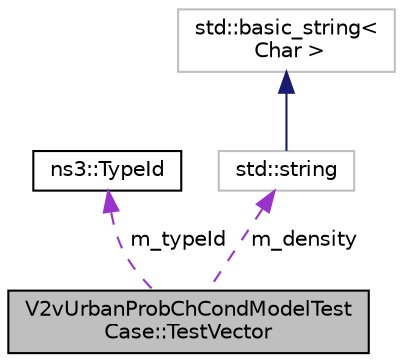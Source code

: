 digraph "V2vUrbanProbChCondModelTestCase::TestVector"
{
 // LATEX_PDF_SIZE
  edge [fontname="Helvetica",fontsize="10",labelfontname="Helvetica",labelfontsize="10"];
  node [fontname="Helvetica",fontsize="10",shape=record];
  Node1 [label="V2vUrbanProbChCondModelTest\lCase::TestVector",height=0.2,width=0.4,color="black", fillcolor="grey75", style="filled", fontcolor="black",tooltip="Struct containing the parameters for each test."];
  Node2 -> Node1 [dir="back",color="darkorchid3",fontsize="10",style="dashed",label=" m_typeId" ,fontname="Helvetica"];
  Node2 [label="ns3::TypeId",height=0.2,width=0.4,color="black", fillcolor="white", style="filled",URL="$classns3_1_1_type_id.html",tooltip="a unique identifier for an interface."];
  Node3 -> Node1 [dir="back",color="darkorchid3",fontsize="10",style="dashed",label=" m_density" ,fontname="Helvetica"];
  Node3 [label="std::string",height=0.2,width=0.4,color="grey75", fillcolor="white", style="filled",tooltip=" "];
  Node4 -> Node3 [dir="back",color="midnightblue",fontsize="10",style="solid",fontname="Helvetica"];
  Node4 [label="std::basic_string\<\l Char \>",height=0.2,width=0.4,color="grey75", fillcolor="white", style="filled",tooltip=" "];
}
